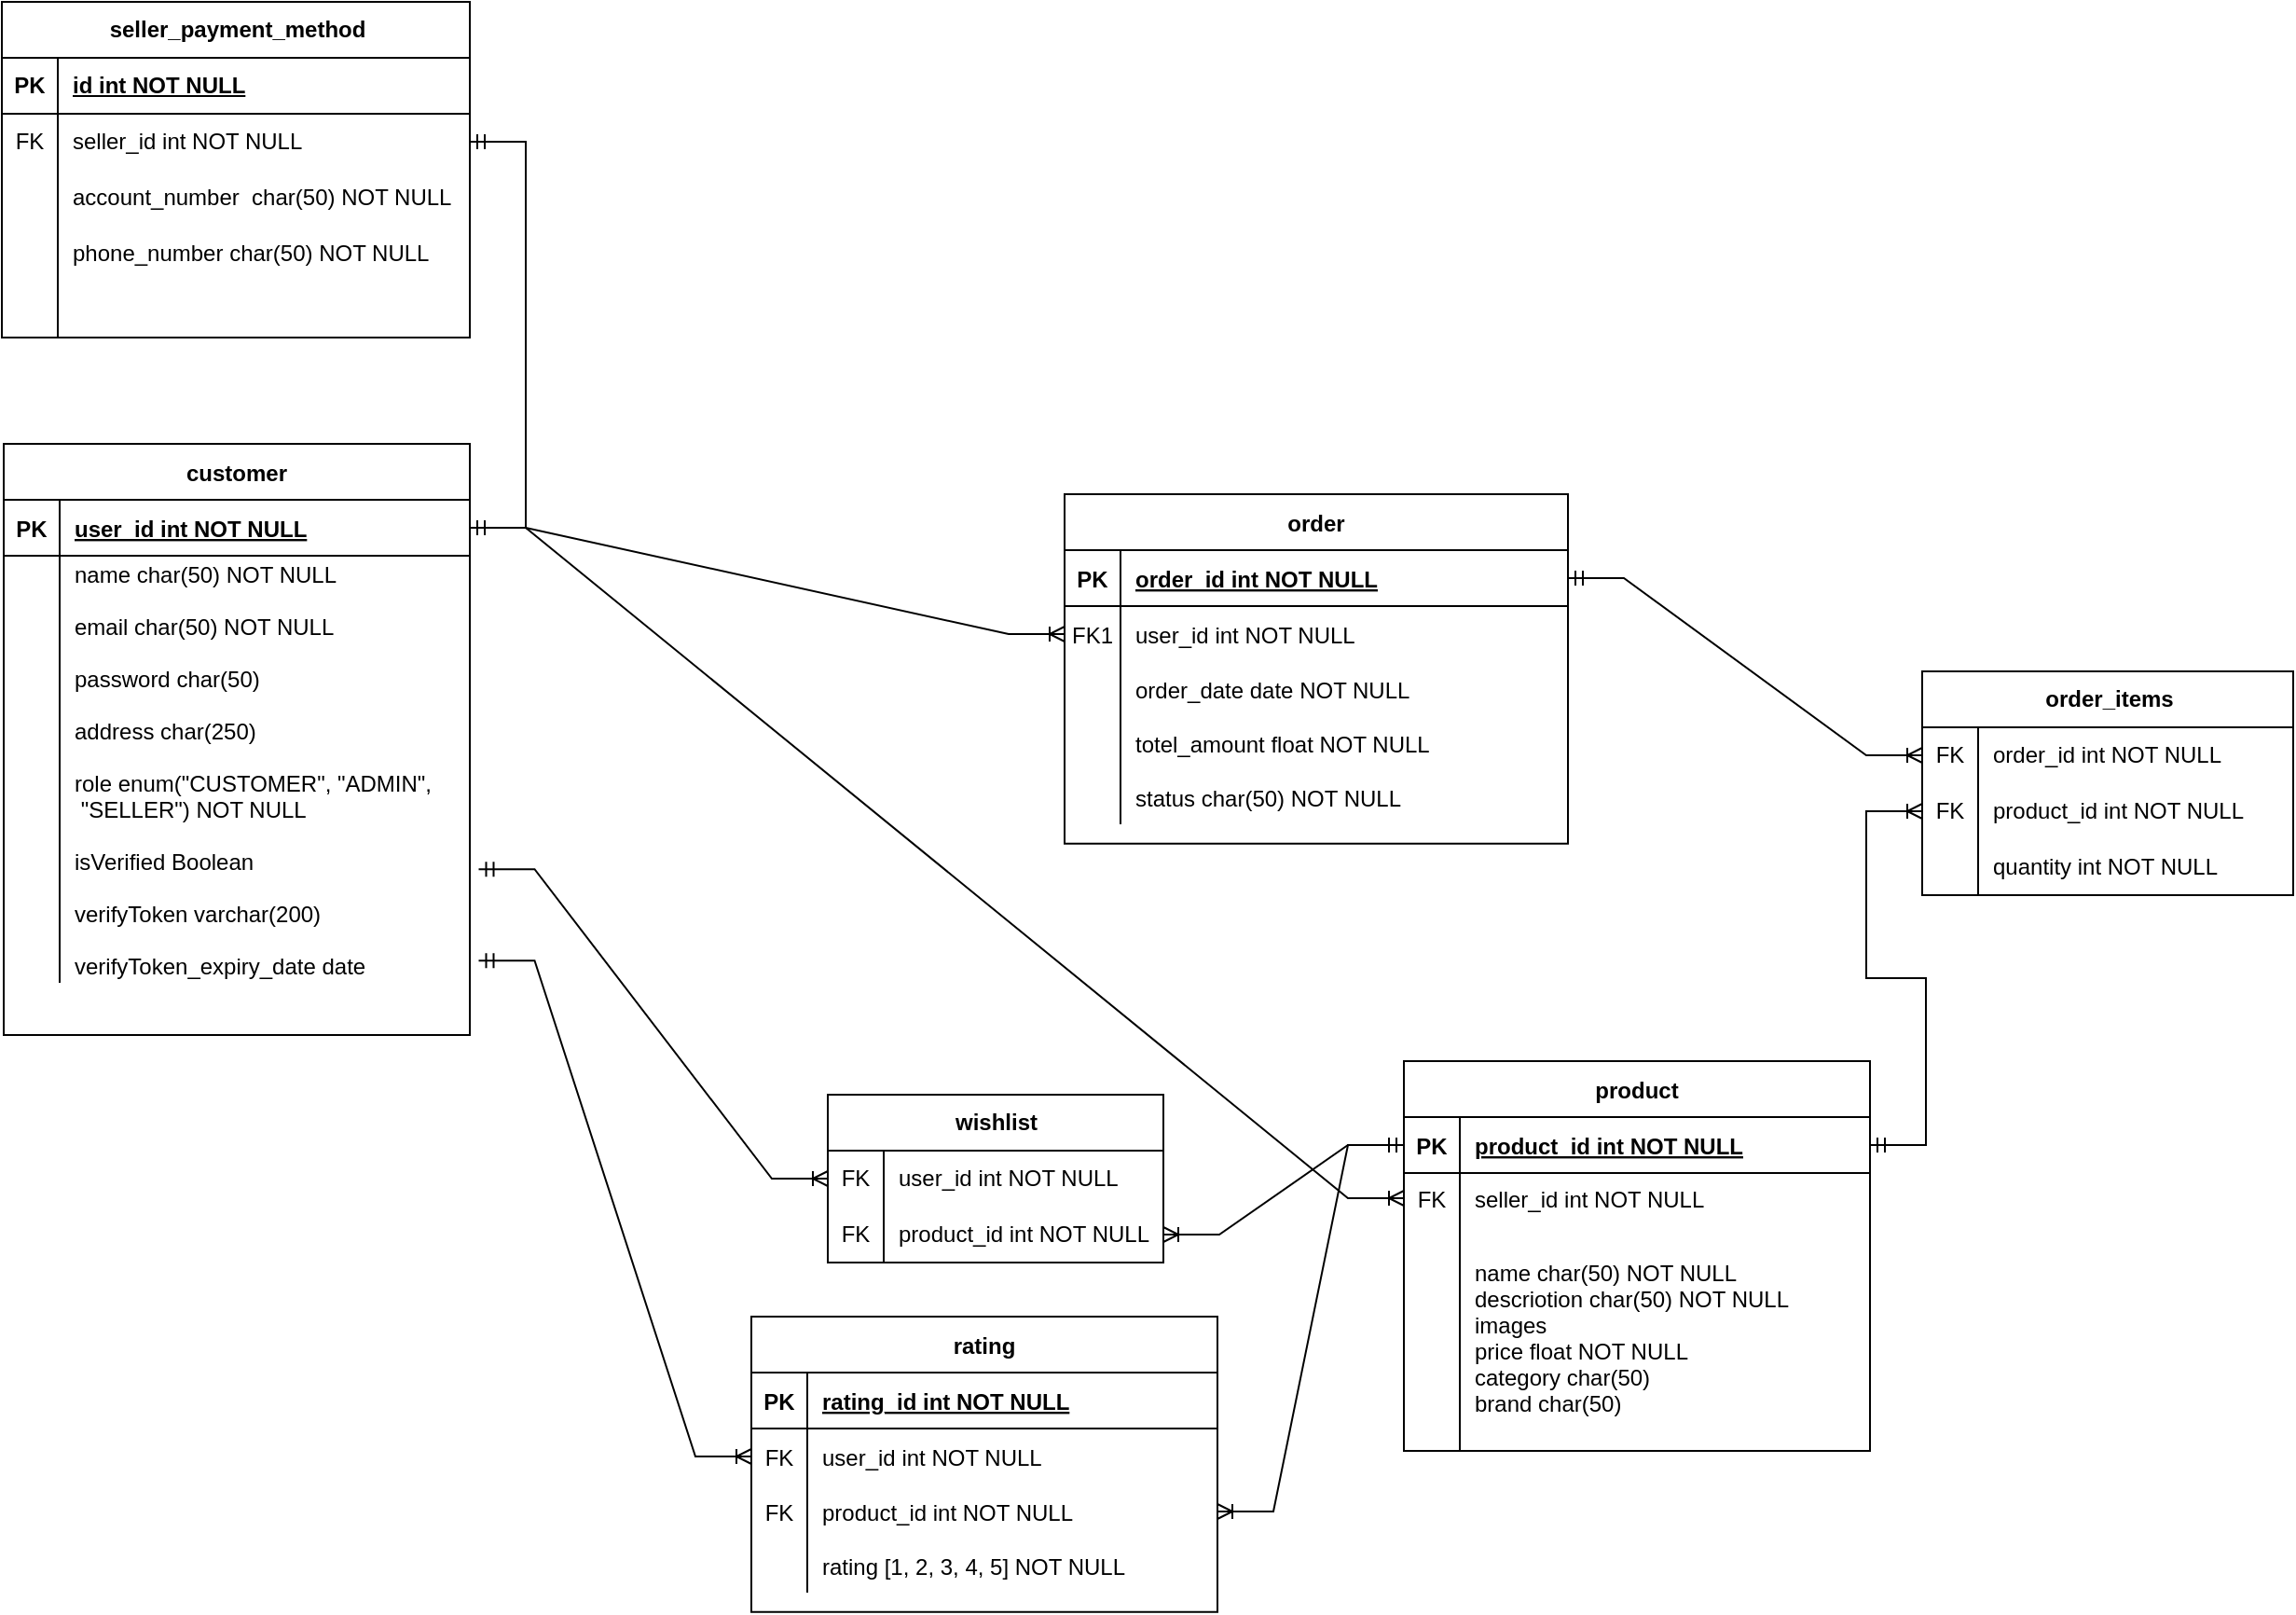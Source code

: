 <mxfile version="24.7.5">
  <diagram id="R2lEEEUBdFMjLlhIrx00" name="Page-1">
    <mxGraphModel dx="1222" dy="1886" grid="0" gridSize="10" guides="1" tooltips="1" connect="1" arrows="1" fold="1" page="1" pageScale="1" pageWidth="850" pageHeight="1100" math="0" shadow="0" extFonts="Permanent Marker^https://fonts.googleapis.com/css?family=Permanent+Marker">
      <root>
        <mxCell id="0" />
        <mxCell id="1" parent="0" />
        <mxCell id="C-vyLk0tnHw3VtMMgP7b-2" value="order" style="shape=table;startSize=30;container=1;collapsible=1;childLayout=tableLayout;fixedRows=1;rowLines=0;fontStyle=1;align=center;resizeLast=1;" parent="1" vertex="1">
          <mxGeometry x="680" y="130" width="270" height="187.33" as="geometry" />
        </mxCell>
        <mxCell id="C-vyLk0tnHw3VtMMgP7b-3" value="" style="shape=partialRectangle;collapsible=0;dropTarget=0;pointerEvents=0;fillColor=none;points=[[0,0.5],[1,0.5]];portConstraint=eastwest;top=0;left=0;right=0;bottom=1;" parent="C-vyLk0tnHw3VtMMgP7b-2" vertex="1">
          <mxGeometry y="30" width="270" height="30" as="geometry" />
        </mxCell>
        <mxCell id="C-vyLk0tnHw3VtMMgP7b-4" value="PK" style="shape=partialRectangle;overflow=hidden;connectable=0;fillColor=none;top=0;left=0;bottom=0;right=0;fontStyle=1;" parent="C-vyLk0tnHw3VtMMgP7b-3" vertex="1">
          <mxGeometry width="30" height="30" as="geometry">
            <mxRectangle width="30" height="30" as="alternateBounds" />
          </mxGeometry>
        </mxCell>
        <mxCell id="C-vyLk0tnHw3VtMMgP7b-5" value="order_id int NOT NULL " style="shape=partialRectangle;overflow=hidden;connectable=0;fillColor=none;top=0;left=0;bottom=0;right=0;align=left;spacingLeft=6;fontStyle=5;" parent="C-vyLk0tnHw3VtMMgP7b-3" vertex="1">
          <mxGeometry x="30" width="240" height="30" as="geometry">
            <mxRectangle width="240" height="30" as="alternateBounds" />
          </mxGeometry>
        </mxCell>
        <mxCell id="C-vyLk0tnHw3VtMMgP7b-6" value="" style="shape=partialRectangle;collapsible=0;dropTarget=0;pointerEvents=0;fillColor=none;points=[[0,0.5],[1,0.5]];portConstraint=eastwest;top=0;left=0;right=0;bottom=0;" parent="C-vyLk0tnHw3VtMMgP7b-2" vertex="1">
          <mxGeometry y="60" width="270" height="30" as="geometry" />
        </mxCell>
        <mxCell id="C-vyLk0tnHw3VtMMgP7b-7" value="FK1" style="shape=partialRectangle;overflow=hidden;connectable=0;fillColor=none;top=0;left=0;bottom=0;right=0;" parent="C-vyLk0tnHw3VtMMgP7b-6" vertex="1">
          <mxGeometry width="30" height="30" as="geometry">
            <mxRectangle width="30" height="30" as="alternateBounds" />
          </mxGeometry>
        </mxCell>
        <mxCell id="C-vyLk0tnHw3VtMMgP7b-8" value="user_id int NOT NULL" style="shape=partialRectangle;overflow=hidden;connectable=0;fillColor=none;top=0;left=0;bottom=0;right=0;align=left;spacingLeft=6;" parent="C-vyLk0tnHw3VtMMgP7b-6" vertex="1">
          <mxGeometry x="30" width="240" height="30" as="geometry">
            <mxRectangle width="240" height="30" as="alternateBounds" />
          </mxGeometry>
        </mxCell>
        <mxCell id="C-vyLk0tnHw3VtMMgP7b-9" value="" style="shape=partialRectangle;collapsible=0;dropTarget=0;pointerEvents=0;fillColor=none;points=[[0,0.5],[1,0.5]];portConstraint=eastwest;top=0;left=0;right=0;bottom=0;" parent="C-vyLk0tnHw3VtMMgP7b-2" vertex="1">
          <mxGeometry y="90" width="270" height="29" as="geometry" />
        </mxCell>
        <mxCell id="C-vyLk0tnHw3VtMMgP7b-10" value="" style="shape=partialRectangle;overflow=hidden;connectable=0;fillColor=none;top=0;left=0;bottom=0;right=0;" parent="C-vyLk0tnHw3VtMMgP7b-9" vertex="1">
          <mxGeometry width="30" height="29" as="geometry">
            <mxRectangle width="30" height="29" as="alternateBounds" />
          </mxGeometry>
        </mxCell>
        <mxCell id="C-vyLk0tnHw3VtMMgP7b-11" value="order_date date NOT NULL" style="shape=partialRectangle;overflow=hidden;connectable=0;fillColor=none;top=0;left=0;bottom=0;right=0;align=left;spacingLeft=6;" parent="C-vyLk0tnHw3VtMMgP7b-9" vertex="1">
          <mxGeometry x="30" width="240" height="29" as="geometry">
            <mxRectangle width="240" height="29" as="alternateBounds" />
          </mxGeometry>
        </mxCell>
        <mxCell id="5_TtilHv6aSdRsSLtLoY-49" value="" style="shape=partialRectangle;collapsible=0;dropTarget=0;pointerEvents=0;fillColor=none;points=[[0,0.5],[1,0.5]];portConstraint=eastwest;top=0;left=0;right=0;bottom=0;" parent="C-vyLk0tnHw3VtMMgP7b-2" vertex="1">
          <mxGeometry y="119" width="270" height="29" as="geometry" />
        </mxCell>
        <mxCell id="5_TtilHv6aSdRsSLtLoY-50" value="" style="shape=partialRectangle;overflow=hidden;connectable=0;fillColor=none;top=0;left=0;bottom=0;right=0;" parent="5_TtilHv6aSdRsSLtLoY-49" vertex="1">
          <mxGeometry width="30" height="29" as="geometry">
            <mxRectangle width="30" height="29" as="alternateBounds" />
          </mxGeometry>
        </mxCell>
        <mxCell id="5_TtilHv6aSdRsSLtLoY-51" value="totel_amount float NOT NULL" style="shape=partialRectangle;overflow=hidden;connectable=0;fillColor=none;top=0;left=0;bottom=0;right=0;align=left;spacingLeft=6;" parent="5_TtilHv6aSdRsSLtLoY-49" vertex="1">
          <mxGeometry x="30" width="240" height="29" as="geometry">
            <mxRectangle width="240" height="29" as="alternateBounds" />
          </mxGeometry>
        </mxCell>
        <mxCell id="5_TtilHv6aSdRsSLtLoY-104" value="" style="shape=partialRectangle;collapsible=0;dropTarget=0;pointerEvents=0;fillColor=none;points=[[0,0.5],[1,0.5]];portConstraint=eastwest;top=0;left=0;right=0;bottom=0;" parent="C-vyLk0tnHw3VtMMgP7b-2" vertex="1">
          <mxGeometry y="148" width="270" height="29" as="geometry" />
        </mxCell>
        <mxCell id="5_TtilHv6aSdRsSLtLoY-105" value="" style="shape=partialRectangle;overflow=hidden;connectable=0;fillColor=none;top=0;left=0;bottom=0;right=0;" parent="5_TtilHv6aSdRsSLtLoY-104" vertex="1">
          <mxGeometry width="30" height="29" as="geometry">
            <mxRectangle width="30" height="29" as="alternateBounds" />
          </mxGeometry>
        </mxCell>
        <mxCell id="5_TtilHv6aSdRsSLtLoY-106" value="status char(50) NOT NULL" style="shape=partialRectangle;overflow=hidden;connectable=0;fillColor=none;top=0;left=0;bottom=0;right=0;align=left;spacingLeft=6;" parent="5_TtilHv6aSdRsSLtLoY-104" vertex="1">
          <mxGeometry x="30" width="240" height="29" as="geometry">
            <mxRectangle width="240" height="29" as="alternateBounds" />
          </mxGeometry>
        </mxCell>
        <mxCell id="C-vyLk0tnHw3VtMMgP7b-23" value="customer" style="shape=table;startSize=30;container=1;collapsible=1;childLayout=tableLayout;fixedRows=1;rowLines=0;fontStyle=1;align=center;resizeLast=1;" parent="1" vertex="1">
          <mxGeometry x="111" y="103" width="250" height="317" as="geometry" />
        </mxCell>
        <mxCell id="C-vyLk0tnHw3VtMMgP7b-24" value="" style="shape=partialRectangle;collapsible=0;dropTarget=0;pointerEvents=0;fillColor=none;points=[[0,0.5],[1,0.5]];portConstraint=eastwest;top=0;left=0;right=0;bottom=1;" parent="C-vyLk0tnHw3VtMMgP7b-23" vertex="1">
          <mxGeometry y="30" width="250" height="30" as="geometry" />
        </mxCell>
        <mxCell id="C-vyLk0tnHw3VtMMgP7b-25" value="PK" style="shape=partialRectangle;overflow=hidden;connectable=0;fillColor=none;top=0;left=0;bottom=0;right=0;fontStyle=1;" parent="C-vyLk0tnHw3VtMMgP7b-24" vertex="1">
          <mxGeometry width="30" height="30" as="geometry">
            <mxRectangle width="30" height="30" as="alternateBounds" />
          </mxGeometry>
        </mxCell>
        <mxCell id="C-vyLk0tnHw3VtMMgP7b-26" value="user_id int NOT NULL" style="shape=partialRectangle;overflow=hidden;connectable=0;fillColor=none;top=0;left=0;bottom=0;right=0;align=left;spacingLeft=6;fontStyle=5;" parent="C-vyLk0tnHw3VtMMgP7b-24" vertex="1">
          <mxGeometry x="30" width="220" height="30" as="geometry">
            <mxRectangle width="220" height="30" as="alternateBounds" />
          </mxGeometry>
        </mxCell>
        <mxCell id="C-vyLk0tnHw3VtMMgP7b-27" value="" style="shape=partialRectangle;collapsible=0;dropTarget=0;pointerEvents=0;fillColor=none;points=[[0,0.5],[1,0.5]];portConstraint=eastwest;top=0;left=0;right=0;bottom=0;" parent="C-vyLk0tnHw3VtMMgP7b-23" vertex="1">
          <mxGeometry y="60" width="250" height="229" as="geometry" />
        </mxCell>
        <mxCell id="C-vyLk0tnHw3VtMMgP7b-28" value="" style="shape=partialRectangle;overflow=hidden;connectable=0;fillColor=none;top=0;left=0;bottom=0;right=0;" parent="C-vyLk0tnHw3VtMMgP7b-27" vertex="1">
          <mxGeometry width="30" height="229" as="geometry">
            <mxRectangle width="30" height="229" as="alternateBounds" />
          </mxGeometry>
        </mxCell>
        <mxCell id="C-vyLk0tnHw3VtMMgP7b-29" value="name char(50) NOT NULL&#xa;&#xa;email char(50) NOT NULL&#xa;&#xa;password char(50) &#xa;&#xa;address char(250)&#xa;&#xa;role enum(&quot;CUSTOMER&quot;, &quot;ADMIN&quot;,&#xa; &quot;SELLER&quot;) NOT NULL&#xa;&#xa;isVerified Boolean&#xa;&#xa;verifyToken varchar(200)&#xa;&#xa;verifyToken_expiry_date date" style="shape=partialRectangle;overflow=hidden;connectable=0;fillColor=none;top=0;left=0;bottom=0;right=0;align=left;spacingLeft=6;" parent="C-vyLk0tnHw3VtMMgP7b-27" vertex="1">
          <mxGeometry x="30" width="220" height="229" as="geometry">
            <mxRectangle width="220" height="229" as="alternateBounds" />
          </mxGeometry>
        </mxCell>
        <mxCell id="5_TtilHv6aSdRsSLtLoY-1" value="product" style="shape=table;startSize=30;container=1;collapsible=1;childLayout=tableLayout;fixedRows=1;rowLines=0;fontStyle=1;align=center;resizeLast=1;" parent="1" vertex="1">
          <mxGeometry x="862" y="434" width="250" height="209.048" as="geometry">
            <mxRectangle x="862" y="434" width="75" height="30" as="alternateBounds" />
          </mxGeometry>
        </mxCell>
        <mxCell id="5_TtilHv6aSdRsSLtLoY-2" value="" style="shape=partialRectangle;collapsible=0;dropTarget=0;pointerEvents=0;fillColor=none;points=[[0,0.5],[1,0.5]];portConstraint=eastwest;top=0;left=0;right=0;bottom=1;" parent="5_TtilHv6aSdRsSLtLoY-1" vertex="1">
          <mxGeometry y="30" width="250" height="30" as="geometry" />
        </mxCell>
        <mxCell id="5_TtilHv6aSdRsSLtLoY-3" value="PK" style="shape=partialRectangle;overflow=hidden;connectable=0;fillColor=none;top=0;left=0;bottom=0;right=0;fontStyle=1;" parent="5_TtilHv6aSdRsSLtLoY-2" vertex="1">
          <mxGeometry width="30" height="30" as="geometry">
            <mxRectangle width="30" height="30" as="alternateBounds" />
          </mxGeometry>
        </mxCell>
        <mxCell id="5_TtilHv6aSdRsSLtLoY-4" value="product_id int NOT NULL " style="shape=partialRectangle;overflow=hidden;connectable=0;fillColor=none;top=0;left=0;bottom=0;right=0;align=left;spacingLeft=6;fontStyle=5;" parent="5_TtilHv6aSdRsSLtLoY-2" vertex="1">
          <mxGeometry x="30" width="220" height="30" as="geometry">
            <mxRectangle width="220" height="30" as="alternateBounds" />
          </mxGeometry>
        </mxCell>
        <mxCell id="5_TtilHv6aSdRsSLtLoY-8" value="" style="shape=partialRectangle;collapsible=0;dropTarget=0;pointerEvents=0;fillColor=none;points=[[0,0.5],[1,0.5]];portConstraint=eastwest;top=0;left=0;right=0;bottom=0;" parent="5_TtilHv6aSdRsSLtLoY-1" vertex="1">
          <mxGeometry y="60" width="250" height="27" as="geometry" />
        </mxCell>
        <mxCell id="5_TtilHv6aSdRsSLtLoY-9" value="FK" style="shape=partialRectangle;overflow=hidden;connectable=0;fillColor=none;top=0;left=0;bottom=0;right=0;" parent="5_TtilHv6aSdRsSLtLoY-8" vertex="1">
          <mxGeometry width="30" height="27" as="geometry">
            <mxRectangle width="30" height="27" as="alternateBounds" />
          </mxGeometry>
        </mxCell>
        <mxCell id="5_TtilHv6aSdRsSLtLoY-10" value="seller_id int NOT NULL" style="shape=partialRectangle;overflow=hidden;connectable=0;fillColor=none;top=0;left=0;bottom=0;right=0;align=left;spacingLeft=6;" parent="5_TtilHv6aSdRsSLtLoY-8" vertex="1">
          <mxGeometry x="30" width="220" height="27" as="geometry">
            <mxRectangle width="220" height="27" as="alternateBounds" />
          </mxGeometry>
        </mxCell>
        <mxCell id="5_TtilHv6aSdRsSLtLoY-46" value="" style="shape=partialRectangle;collapsible=0;dropTarget=0;pointerEvents=0;fillColor=none;points=[[0,0.5],[1,0.5]];portConstraint=eastwest;top=0;left=0;right=0;bottom=0;" parent="5_TtilHv6aSdRsSLtLoY-1" vertex="1">
          <mxGeometry y="87" width="250" height="122" as="geometry" />
        </mxCell>
        <mxCell id="5_TtilHv6aSdRsSLtLoY-47" value="" style="shape=partialRectangle;overflow=hidden;connectable=0;fillColor=none;top=0;left=0;bottom=0;right=0;" parent="5_TtilHv6aSdRsSLtLoY-46" vertex="1">
          <mxGeometry width="30" height="122" as="geometry">
            <mxRectangle width="30" height="122" as="alternateBounds" />
          </mxGeometry>
        </mxCell>
        <mxCell id="5_TtilHv6aSdRsSLtLoY-48" value="name char(50) NOT NULL&#xa;descriotion char(50) NOT NULL&#xa;images &#xa;price float NOT NULL&#xa;category char(50) &#xa;brand char(50)" style="shape=partialRectangle;overflow=hidden;connectable=0;fillColor=none;top=0;left=0;bottom=0;right=0;align=left;spacingLeft=6;" parent="5_TtilHv6aSdRsSLtLoY-46" vertex="1">
          <mxGeometry x="30" width="220" height="122" as="geometry">
            <mxRectangle width="220" height="122" as="alternateBounds" />
          </mxGeometry>
        </mxCell>
        <mxCell id="5_TtilHv6aSdRsSLtLoY-32" value="order_items" style="shape=table;startSize=30;container=1;collapsible=1;childLayout=tableLayout;fixedRows=1;rowLines=0;fontStyle=1;align=center;resizeLast=1;html=1;" parent="1" vertex="1">
          <mxGeometry x="1140" y="225" width="199" height="120" as="geometry" />
        </mxCell>
        <mxCell id="5_TtilHv6aSdRsSLtLoY-36" value="" style="shape=tableRow;horizontal=0;startSize=0;swimlaneHead=0;swimlaneBody=0;fillColor=none;collapsible=0;dropTarget=0;points=[[0,0.5],[1,0.5]];portConstraint=eastwest;top=0;left=0;right=0;bottom=0;" parent="5_TtilHv6aSdRsSLtLoY-32" vertex="1">
          <mxGeometry y="30" width="199" height="30" as="geometry" />
        </mxCell>
        <mxCell id="5_TtilHv6aSdRsSLtLoY-37" value="FK" style="shape=partialRectangle;connectable=0;fillColor=none;top=0;left=0;bottom=0;right=0;editable=1;overflow=hidden;whiteSpace=wrap;html=1;" parent="5_TtilHv6aSdRsSLtLoY-36" vertex="1">
          <mxGeometry width="30" height="30" as="geometry">
            <mxRectangle width="30" height="30" as="alternateBounds" />
          </mxGeometry>
        </mxCell>
        <mxCell id="5_TtilHv6aSdRsSLtLoY-38" value="order_id int NOT NULL" style="shape=partialRectangle;connectable=0;fillColor=none;top=0;left=0;bottom=0;right=0;align=left;spacingLeft=6;overflow=hidden;whiteSpace=wrap;html=1;" parent="5_TtilHv6aSdRsSLtLoY-36" vertex="1">
          <mxGeometry x="30" width="169" height="30" as="geometry">
            <mxRectangle width="169" height="30" as="alternateBounds" />
          </mxGeometry>
        </mxCell>
        <mxCell id="5_TtilHv6aSdRsSLtLoY-39" value="" style="shape=tableRow;horizontal=0;startSize=0;swimlaneHead=0;swimlaneBody=0;fillColor=none;collapsible=0;dropTarget=0;points=[[0,0.5],[1,0.5]];portConstraint=eastwest;top=0;left=0;right=0;bottom=0;" parent="5_TtilHv6aSdRsSLtLoY-32" vertex="1">
          <mxGeometry y="60" width="199" height="30" as="geometry" />
        </mxCell>
        <mxCell id="5_TtilHv6aSdRsSLtLoY-40" value="FK" style="shape=partialRectangle;connectable=0;fillColor=none;top=0;left=0;bottom=0;right=0;editable=1;overflow=hidden;whiteSpace=wrap;html=1;" parent="5_TtilHv6aSdRsSLtLoY-39" vertex="1">
          <mxGeometry width="30" height="30" as="geometry">
            <mxRectangle width="30" height="30" as="alternateBounds" />
          </mxGeometry>
        </mxCell>
        <mxCell id="5_TtilHv6aSdRsSLtLoY-41" value="product_id int NOT NULL" style="shape=partialRectangle;connectable=0;fillColor=none;top=0;left=0;bottom=0;right=0;align=left;spacingLeft=6;overflow=hidden;whiteSpace=wrap;html=1;" parent="5_TtilHv6aSdRsSLtLoY-39" vertex="1">
          <mxGeometry x="30" width="169" height="30" as="geometry">
            <mxRectangle width="169" height="30" as="alternateBounds" />
          </mxGeometry>
        </mxCell>
        <mxCell id="5_TtilHv6aSdRsSLtLoY-42" value="" style="shape=tableRow;horizontal=0;startSize=0;swimlaneHead=0;swimlaneBody=0;fillColor=none;collapsible=0;dropTarget=0;points=[[0,0.5],[1,0.5]];portConstraint=eastwest;top=0;left=0;right=0;bottom=0;" parent="5_TtilHv6aSdRsSLtLoY-32" vertex="1">
          <mxGeometry y="90" width="199" height="30" as="geometry" />
        </mxCell>
        <mxCell id="5_TtilHv6aSdRsSLtLoY-43" value="" style="shape=partialRectangle;connectable=0;fillColor=none;top=0;left=0;bottom=0;right=0;editable=1;overflow=hidden;whiteSpace=wrap;html=1;" parent="5_TtilHv6aSdRsSLtLoY-42" vertex="1">
          <mxGeometry width="30" height="30" as="geometry">
            <mxRectangle width="30" height="30" as="alternateBounds" />
          </mxGeometry>
        </mxCell>
        <mxCell id="5_TtilHv6aSdRsSLtLoY-44" value="quantity int NOT NULL" style="shape=partialRectangle;connectable=0;fillColor=none;top=0;left=0;bottom=0;right=0;align=left;spacingLeft=6;overflow=hidden;whiteSpace=wrap;html=1;" parent="5_TtilHv6aSdRsSLtLoY-42" vertex="1">
          <mxGeometry x="30" width="169" height="30" as="geometry">
            <mxRectangle width="169" height="30" as="alternateBounds" />
          </mxGeometry>
        </mxCell>
        <mxCell id="5_TtilHv6aSdRsSLtLoY-55" value="" style="edgeStyle=entityRelationEdgeStyle;fontSize=12;html=1;endArrow=ERoneToMany;startArrow=ERmandOne;rounded=0;entryX=0;entryY=0.5;entryDx=0;entryDy=0;exitX=1;exitY=0.5;exitDx=0;exitDy=0;" parent="1" source="5_TtilHv6aSdRsSLtLoY-2" target="5_TtilHv6aSdRsSLtLoY-39" edge="1">
          <mxGeometry width="100" height="100" relative="1" as="geometry">
            <mxPoint x="804" y="475" as="sourcePoint" />
            <mxPoint x="904" y="375" as="targetPoint" />
          </mxGeometry>
        </mxCell>
        <mxCell id="5_TtilHv6aSdRsSLtLoY-56" value="" style="edgeStyle=entityRelationEdgeStyle;fontSize=12;html=1;endArrow=ERoneToMany;startArrow=ERmandOne;rounded=0;entryX=0;entryY=0.5;entryDx=0;entryDy=0;" parent="1" source="C-vyLk0tnHw3VtMMgP7b-3" target="5_TtilHv6aSdRsSLtLoY-36" edge="1">
          <mxGeometry width="100" height="100" relative="1" as="geometry">
            <mxPoint x="804" y="475" as="sourcePoint" />
            <mxPoint x="904" y="375" as="targetPoint" />
          </mxGeometry>
        </mxCell>
        <mxCell id="5_TtilHv6aSdRsSLtLoY-57" value="wishlist" style="shape=table;startSize=30;container=1;collapsible=1;childLayout=tableLayout;fixedRows=1;rowLines=0;fontStyle=1;align=center;resizeLast=1;html=1;" parent="1" vertex="1">
          <mxGeometry x="553" y="452" width="180" height="90" as="geometry" />
        </mxCell>
        <mxCell id="5_TtilHv6aSdRsSLtLoY-61" value="" style="shape=tableRow;horizontal=0;startSize=0;swimlaneHead=0;swimlaneBody=0;fillColor=none;collapsible=0;dropTarget=0;points=[[0,0.5],[1,0.5]];portConstraint=eastwest;top=0;left=0;right=0;bottom=0;" parent="5_TtilHv6aSdRsSLtLoY-57" vertex="1">
          <mxGeometry y="30" width="180" height="30" as="geometry" />
        </mxCell>
        <mxCell id="5_TtilHv6aSdRsSLtLoY-62" value="FK" style="shape=partialRectangle;connectable=0;fillColor=none;top=0;left=0;bottom=0;right=0;editable=1;overflow=hidden;whiteSpace=wrap;html=1;" parent="5_TtilHv6aSdRsSLtLoY-61" vertex="1">
          <mxGeometry width="30" height="30" as="geometry">
            <mxRectangle width="30" height="30" as="alternateBounds" />
          </mxGeometry>
        </mxCell>
        <mxCell id="5_TtilHv6aSdRsSLtLoY-63" value="user_id int NOT NULL" style="shape=partialRectangle;connectable=0;fillColor=none;top=0;left=0;bottom=0;right=0;align=left;spacingLeft=6;overflow=hidden;whiteSpace=wrap;html=1;" parent="5_TtilHv6aSdRsSLtLoY-61" vertex="1">
          <mxGeometry x="30" width="150" height="30" as="geometry">
            <mxRectangle width="150" height="30" as="alternateBounds" />
          </mxGeometry>
        </mxCell>
        <mxCell id="5_TtilHv6aSdRsSLtLoY-64" value="" style="shape=tableRow;horizontal=0;startSize=0;swimlaneHead=0;swimlaneBody=0;fillColor=none;collapsible=0;dropTarget=0;points=[[0,0.5],[1,0.5]];portConstraint=eastwest;top=0;left=0;right=0;bottom=0;" parent="5_TtilHv6aSdRsSLtLoY-57" vertex="1">
          <mxGeometry y="60" width="180" height="30" as="geometry" />
        </mxCell>
        <mxCell id="5_TtilHv6aSdRsSLtLoY-65" value="FK" style="shape=partialRectangle;connectable=0;fillColor=none;top=0;left=0;bottom=0;right=0;editable=1;overflow=hidden;whiteSpace=wrap;html=1;" parent="5_TtilHv6aSdRsSLtLoY-64" vertex="1">
          <mxGeometry width="30" height="30" as="geometry">
            <mxRectangle width="30" height="30" as="alternateBounds" />
          </mxGeometry>
        </mxCell>
        <mxCell id="5_TtilHv6aSdRsSLtLoY-66" value="product_id int NOT NULL" style="shape=partialRectangle;connectable=0;fillColor=none;top=0;left=0;bottom=0;right=0;align=left;spacingLeft=6;overflow=hidden;whiteSpace=wrap;html=1;" parent="5_TtilHv6aSdRsSLtLoY-64" vertex="1">
          <mxGeometry x="30" width="150" height="30" as="geometry">
            <mxRectangle width="150" height="30" as="alternateBounds" />
          </mxGeometry>
        </mxCell>
        <mxCell id="5_TtilHv6aSdRsSLtLoY-70" value="" style="edgeStyle=entityRelationEdgeStyle;fontSize=12;html=1;endArrow=ERoneToMany;startArrow=ERmandOne;rounded=0;exitX=0;exitY=0.5;exitDx=0;exitDy=0;entryX=1;entryY=0.5;entryDx=0;entryDy=0;" parent="1" source="5_TtilHv6aSdRsSLtLoY-2" target="5_TtilHv6aSdRsSLtLoY-64" edge="1">
          <mxGeometry width="100" height="100" relative="1" as="geometry">
            <mxPoint x="311" y="896" as="sourcePoint" />
            <mxPoint x="841" y="558" as="targetPoint" />
            <Array as="points">
              <mxPoint y="1091" />
            </Array>
          </mxGeometry>
        </mxCell>
        <mxCell id="5_TtilHv6aSdRsSLtLoY-72" value="" style="edgeStyle=entityRelationEdgeStyle;fontSize=12;html=1;endArrow=ERoneToMany;startArrow=ERmandOne;rounded=0;entryX=0;entryY=0.5;entryDx=0;entryDy=0;exitX=1;exitY=0.5;exitDx=0;exitDy=0;" parent="1" source="C-vyLk0tnHw3VtMMgP7b-24" target="C-vyLk0tnHw3VtMMgP7b-6" edge="1">
          <mxGeometry width="100" height="100" relative="1" as="geometry">
            <mxPoint x="448" y="166" as="sourcePoint" />
            <mxPoint x="560" y="302" as="targetPoint" />
            <Array as="points">
              <mxPoint x="98" y="766" />
            </Array>
          </mxGeometry>
        </mxCell>
        <mxCell id="5_TtilHv6aSdRsSLtLoY-75" value="" style="edgeStyle=entityRelationEdgeStyle;fontSize=12;html=1;endArrow=ERoneToMany;startArrow=ERmandOne;rounded=0;exitX=1.019;exitY=0.734;exitDx=0;exitDy=0;entryX=0;entryY=0.5;entryDx=0;entryDy=0;exitPerimeter=0;" parent="1" source="C-vyLk0tnHw3VtMMgP7b-27" target="5_TtilHv6aSdRsSLtLoY-61" edge="1">
          <mxGeometry width="100" height="100" relative="1" as="geometry">
            <mxPoint x="13" y="199" as="sourcePoint" />
            <mxPoint x="40" y="813" as="targetPoint" />
            <Array as="points">
              <mxPoint x="-67" y="396" />
              <mxPoint x="-13" y="355" />
              <mxPoint x="-20" y="354" />
              <mxPoint x="-20" y="350" />
              <mxPoint x="-57" y="402" />
              <mxPoint x="-72" y="356" />
              <mxPoint x="-260" y="500" />
              <mxPoint x="-279" y="502" />
            </Array>
          </mxGeometry>
        </mxCell>
        <mxCell id="5_TtilHv6aSdRsSLtLoY-88" value="rating" style="shape=table;startSize=30;container=1;collapsible=1;childLayout=tableLayout;fixedRows=1;rowLines=0;fontStyle=1;align=center;resizeLast=1;" parent="1" vertex="1">
          <mxGeometry x="512" y="571" width="250" height="158.333" as="geometry" />
        </mxCell>
        <mxCell id="5_TtilHv6aSdRsSLtLoY-89" value="" style="shape=partialRectangle;collapsible=0;dropTarget=0;pointerEvents=0;fillColor=none;points=[[0,0.5],[1,0.5]];portConstraint=eastwest;top=0;left=0;right=0;bottom=1;" parent="5_TtilHv6aSdRsSLtLoY-88" vertex="1">
          <mxGeometry y="30" width="250" height="30" as="geometry" />
        </mxCell>
        <mxCell id="5_TtilHv6aSdRsSLtLoY-90" value="PK" style="shape=partialRectangle;overflow=hidden;connectable=0;fillColor=none;top=0;left=0;bottom=0;right=0;fontStyle=1;" parent="5_TtilHv6aSdRsSLtLoY-89" vertex="1">
          <mxGeometry width="30" height="30" as="geometry">
            <mxRectangle width="30" height="30" as="alternateBounds" />
          </mxGeometry>
        </mxCell>
        <mxCell id="5_TtilHv6aSdRsSLtLoY-91" value="rating_id int NOT NULL " style="shape=partialRectangle;overflow=hidden;connectable=0;fillColor=none;top=0;left=0;bottom=0;right=0;align=left;spacingLeft=6;fontStyle=5;" parent="5_TtilHv6aSdRsSLtLoY-89" vertex="1">
          <mxGeometry x="30" width="220" height="30" as="geometry">
            <mxRectangle width="220" height="30" as="alternateBounds" />
          </mxGeometry>
        </mxCell>
        <mxCell id="5_TtilHv6aSdRsSLtLoY-92" value="" style="shape=partialRectangle;collapsible=0;dropTarget=0;pointerEvents=0;fillColor=none;points=[[0,0.5],[1,0.5]];portConstraint=eastwest;top=0;left=0;right=0;bottom=0;" parent="5_TtilHv6aSdRsSLtLoY-88" vertex="1">
          <mxGeometry y="60" width="250" height="30" as="geometry" />
        </mxCell>
        <mxCell id="5_TtilHv6aSdRsSLtLoY-93" value="FK" style="shape=partialRectangle;overflow=hidden;connectable=0;fillColor=none;top=0;left=0;bottom=0;right=0;" parent="5_TtilHv6aSdRsSLtLoY-92" vertex="1">
          <mxGeometry width="30" height="30" as="geometry">
            <mxRectangle width="30" height="30" as="alternateBounds" />
          </mxGeometry>
        </mxCell>
        <mxCell id="5_TtilHv6aSdRsSLtLoY-94" value="user_id int NOT NULL" style="shape=partialRectangle;overflow=hidden;connectable=0;fillColor=none;top=0;left=0;bottom=0;right=0;align=left;spacingLeft=6;" parent="5_TtilHv6aSdRsSLtLoY-92" vertex="1">
          <mxGeometry x="30" width="220" height="30" as="geometry">
            <mxRectangle width="220" height="30" as="alternateBounds" />
          </mxGeometry>
        </mxCell>
        <mxCell id="5_TtilHv6aSdRsSLtLoY-95" value="" style="shape=partialRectangle;collapsible=0;dropTarget=0;pointerEvents=0;fillColor=none;points=[[0,0.5],[1,0.5]];portConstraint=eastwest;top=0;left=0;right=0;bottom=0;" parent="5_TtilHv6aSdRsSLtLoY-88" vertex="1">
          <mxGeometry y="90" width="250" height="29" as="geometry" />
        </mxCell>
        <mxCell id="5_TtilHv6aSdRsSLtLoY-96" value="FK" style="shape=partialRectangle;overflow=hidden;connectable=0;fillColor=none;top=0;left=0;bottom=0;right=0;" parent="5_TtilHv6aSdRsSLtLoY-95" vertex="1">
          <mxGeometry width="30" height="29" as="geometry">
            <mxRectangle width="30" height="29" as="alternateBounds" />
          </mxGeometry>
        </mxCell>
        <mxCell id="5_TtilHv6aSdRsSLtLoY-97" value="product_id int NOT NULL" style="shape=partialRectangle;overflow=hidden;connectable=0;fillColor=none;top=0;left=0;bottom=0;right=0;align=left;spacingLeft=6;" parent="5_TtilHv6aSdRsSLtLoY-95" vertex="1">
          <mxGeometry x="30" width="220" height="29" as="geometry">
            <mxRectangle width="220" height="29" as="alternateBounds" />
          </mxGeometry>
        </mxCell>
        <mxCell id="5_TtilHv6aSdRsSLtLoY-98" value="" style="shape=partialRectangle;collapsible=0;dropTarget=0;pointerEvents=0;fillColor=none;points=[[0,0.5],[1,0.5]];portConstraint=eastwest;top=0;left=0;right=0;bottom=0;" parent="5_TtilHv6aSdRsSLtLoY-88" vertex="1">
          <mxGeometry y="119" width="250" height="29" as="geometry" />
        </mxCell>
        <mxCell id="5_TtilHv6aSdRsSLtLoY-99" value="" style="shape=partialRectangle;overflow=hidden;connectable=0;fillColor=none;top=0;left=0;bottom=0;right=0;" parent="5_TtilHv6aSdRsSLtLoY-98" vertex="1">
          <mxGeometry width="30" height="29" as="geometry">
            <mxRectangle width="30" height="29" as="alternateBounds" />
          </mxGeometry>
        </mxCell>
        <mxCell id="5_TtilHv6aSdRsSLtLoY-100" value="rating [1, 2, 3, 4, 5] NOT NULL" style="shape=partialRectangle;overflow=hidden;connectable=0;fillColor=none;top=0;left=0;bottom=0;right=0;align=left;spacingLeft=6;" parent="5_TtilHv6aSdRsSLtLoY-98" vertex="1">
          <mxGeometry x="30" width="220" height="29" as="geometry">
            <mxRectangle width="220" height="29" as="alternateBounds" />
          </mxGeometry>
        </mxCell>
        <mxCell id="5_TtilHv6aSdRsSLtLoY-101" value="" style="edgeStyle=entityRelationEdgeStyle;fontSize=12;html=1;endArrow=ERoneToMany;startArrow=ERmandOne;rounded=0;entryX=0;entryY=0.5;entryDx=0;entryDy=0;exitX=1.019;exitY=0.948;exitDx=0;exitDy=0;exitPerimeter=0;" parent="1" source="C-vyLk0tnHw3VtMMgP7b-27" target="5_TtilHv6aSdRsSLtLoY-92" edge="1">
          <mxGeometry width="100" height="100" relative="1" as="geometry">
            <mxPoint x="370" y="175" as="sourcePoint" />
            <mxPoint x="429" y="465" as="targetPoint" />
            <Array as="points">
              <mxPoint x="-57" y="406" />
              <mxPoint x="-3" y="365" />
              <mxPoint x="-10" y="364" />
              <mxPoint x="-10" y="360" />
              <mxPoint x="-47" y="412" />
              <mxPoint x="-62" y="366" />
              <mxPoint x="-250" y="510" />
              <mxPoint x="-269" y="512" />
            </Array>
          </mxGeometry>
        </mxCell>
        <mxCell id="5_TtilHv6aSdRsSLtLoY-102" value="" style="edgeStyle=entityRelationEdgeStyle;fontSize=12;html=1;endArrow=ERoneToMany;startArrow=ERmandOne;rounded=0;exitX=0;exitY=0.5;exitDx=0;exitDy=0;entryX=1;entryY=0.5;entryDx=0;entryDy=0;" parent="1" source="5_TtilHv6aSdRsSLtLoY-2" target="5_TtilHv6aSdRsSLtLoY-95" edge="1">
          <mxGeometry width="100" height="100" relative="1" as="geometry">
            <mxPoint x="722" y="356" as="sourcePoint" />
            <mxPoint x="744" y="481" as="targetPoint" />
            <Array as="points">
              <mxPoint x="123" y="962" />
            </Array>
          </mxGeometry>
        </mxCell>
        <mxCell id="5_TtilHv6aSdRsSLtLoY-103" value="" style="edgeStyle=entityRelationEdgeStyle;fontSize=12;html=1;endArrow=ERoneToMany;startArrow=ERmandOne;rounded=0;exitX=1;exitY=0.5;exitDx=0;exitDy=0;entryX=0;entryY=0.5;entryDx=0;entryDy=0;" parent="1" source="C-vyLk0tnHw3VtMMgP7b-24" target="5_TtilHv6aSdRsSLtLoY-8" edge="1">
          <mxGeometry width="100" height="100" relative="1" as="geometry">
            <mxPoint x="480" y="230" as="sourcePoint" />
            <mxPoint x="680" y="604" as="targetPoint" />
            <Array as="points">
              <mxPoint x="48" y="316" />
              <mxPoint x="102" y="275" />
              <mxPoint x="95" y="274" />
              <mxPoint x="95" y="270" />
              <mxPoint x="58" y="322" />
              <mxPoint x="43" y="276" />
              <mxPoint x="-145" y="420" />
              <mxPoint x="-164" y="422" />
            </Array>
          </mxGeometry>
        </mxCell>
        <mxCell id="5_TtilHv6aSdRsSLtLoY-107" value="seller_payment_method" style="shape=table;startSize=30;container=1;collapsible=1;childLayout=tableLayout;fixedRows=1;rowLines=0;fontStyle=1;align=center;resizeLast=1;html=1;" parent="1" vertex="1">
          <mxGeometry x="110" y="-134" width="251" height="180" as="geometry" />
        </mxCell>
        <mxCell id="5_TtilHv6aSdRsSLtLoY-108" value="" style="shape=tableRow;horizontal=0;startSize=0;swimlaneHead=0;swimlaneBody=0;fillColor=none;collapsible=0;dropTarget=0;points=[[0,0.5],[1,0.5]];portConstraint=eastwest;top=0;left=0;right=0;bottom=1;" parent="5_TtilHv6aSdRsSLtLoY-107" vertex="1">
          <mxGeometry y="30" width="251" height="30" as="geometry" />
        </mxCell>
        <mxCell id="5_TtilHv6aSdRsSLtLoY-109" value="PK" style="shape=partialRectangle;connectable=0;fillColor=none;top=0;left=0;bottom=0;right=0;fontStyle=1;overflow=hidden;whiteSpace=wrap;html=1;" parent="5_TtilHv6aSdRsSLtLoY-108" vertex="1">
          <mxGeometry width="30" height="30" as="geometry">
            <mxRectangle width="30" height="30" as="alternateBounds" />
          </mxGeometry>
        </mxCell>
        <mxCell id="5_TtilHv6aSdRsSLtLoY-110" value="id int NOT NULL" style="shape=partialRectangle;connectable=0;fillColor=none;top=0;left=0;bottom=0;right=0;align=left;spacingLeft=6;fontStyle=5;overflow=hidden;whiteSpace=wrap;html=1;" parent="5_TtilHv6aSdRsSLtLoY-108" vertex="1">
          <mxGeometry x="30" width="221" height="30" as="geometry">
            <mxRectangle width="221" height="30" as="alternateBounds" />
          </mxGeometry>
        </mxCell>
        <mxCell id="5_TtilHv6aSdRsSLtLoY-111" value="" style="shape=tableRow;horizontal=0;startSize=0;swimlaneHead=0;swimlaneBody=0;fillColor=none;collapsible=0;dropTarget=0;points=[[0,0.5],[1,0.5]];portConstraint=eastwest;top=0;left=0;right=0;bottom=0;" parent="5_TtilHv6aSdRsSLtLoY-107" vertex="1">
          <mxGeometry y="60" width="251" height="30" as="geometry" />
        </mxCell>
        <mxCell id="5_TtilHv6aSdRsSLtLoY-112" value="FK" style="shape=partialRectangle;connectable=0;fillColor=none;top=0;left=0;bottom=0;right=0;editable=1;overflow=hidden;whiteSpace=wrap;html=1;" parent="5_TtilHv6aSdRsSLtLoY-111" vertex="1">
          <mxGeometry width="30" height="30" as="geometry">
            <mxRectangle width="30" height="30" as="alternateBounds" />
          </mxGeometry>
        </mxCell>
        <mxCell id="5_TtilHv6aSdRsSLtLoY-113" value="seller_id int NOT NULL" style="shape=partialRectangle;connectable=0;fillColor=none;top=0;left=0;bottom=0;right=0;align=left;spacingLeft=6;overflow=hidden;whiteSpace=wrap;html=1;" parent="5_TtilHv6aSdRsSLtLoY-111" vertex="1">
          <mxGeometry x="30" width="221" height="30" as="geometry">
            <mxRectangle width="221" height="30" as="alternateBounds" />
          </mxGeometry>
        </mxCell>
        <mxCell id="5_TtilHv6aSdRsSLtLoY-114" value="" style="shape=tableRow;horizontal=0;startSize=0;swimlaneHead=0;swimlaneBody=0;fillColor=none;collapsible=0;dropTarget=0;points=[[0,0.5],[1,0.5]];portConstraint=eastwest;top=0;left=0;right=0;bottom=0;" parent="5_TtilHv6aSdRsSLtLoY-107" vertex="1">
          <mxGeometry y="90" width="251" height="30" as="geometry" />
        </mxCell>
        <mxCell id="5_TtilHv6aSdRsSLtLoY-115" value="" style="shape=partialRectangle;connectable=0;fillColor=none;top=0;left=0;bottom=0;right=0;editable=1;overflow=hidden;whiteSpace=wrap;html=1;" parent="5_TtilHv6aSdRsSLtLoY-114" vertex="1">
          <mxGeometry width="30" height="30" as="geometry">
            <mxRectangle width="30" height="30" as="alternateBounds" />
          </mxGeometry>
        </mxCell>
        <mxCell id="5_TtilHv6aSdRsSLtLoY-116" value="account_number&amp;nbsp; char(50) NOT NULL" style="shape=partialRectangle;connectable=0;fillColor=none;top=0;left=0;bottom=0;right=0;align=left;spacingLeft=6;overflow=hidden;whiteSpace=wrap;html=1;" parent="5_TtilHv6aSdRsSLtLoY-114" vertex="1">
          <mxGeometry x="30" width="221" height="30" as="geometry">
            <mxRectangle width="221" height="30" as="alternateBounds" />
          </mxGeometry>
        </mxCell>
        <mxCell id="5_TtilHv6aSdRsSLtLoY-117" value="" style="shape=tableRow;horizontal=0;startSize=0;swimlaneHead=0;swimlaneBody=0;fillColor=none;collapsible=0;dropTarget=0;points=[[0,0.5],[1,0.5]];portConstraint=eastwest;top=0;left=0;right=0;bottom=0;" parent="5_TtilHv6aSdRsSLtLoY-107" vertex="1">
          <mxGeometry y="120" width="251" height="30" as="geometry" />
        </mxCell>
        <mxCell id="5_TtilHv6aSdRsSLtLoY-118" value="" style="shape=partialRectangle;connectable=0;fillColor=none;top=0;left=0;bottom=0;right=0;editable=1;overflow=hidden;whiteSpace=wrap;html=1;" parent="5_TtilHv6aSdRsSLtLoY-117" vertex="1">
          <mxGeometry width="30" height="30" as="geometry">
            <mxRectangle width="30" height="30" as="alternateBounds" />
          </mxGeometry>
        </mxCell>
        <mxCell id="5_TtilHv6aSdRsSLtLoY-119" value="phone_number char(50) NOT NULL" style="shape=partialRectangle;connectable=0;fillColor=none;top=0;left=0;bottom=0;right=0;align=left;spacingLeft=6;overflow=hidden;whiteSpace=wrap;html=1;" parent="5_TtilHv6aSdRsSLtLoY-117" vertex="1">
          <mxGeometry x="30" width="221" height="30" as="geometry">
            <mxRectangle width="221" height="30" as="alternateBounds" />
          </mxGeometry>
        </mxCell>
        <mxCell id="5_TtilHv6aSdRsSLtLoY-120" value="" style="shape=tableRow;horizontal=0;startSize=0;swimlaneHead=0;swimlaneBody=0;fillColor=none;collapsible=0;dropTarget=0;points=[[0,0.5],[1,0.5]];portConstraint=eastwest;top=0;left=0;right=0;bottom=0;" parent="5_TtilHv6aSdRsSLtLoY-107" vertex="1">
          <mxGeometry y="150" width="251" height="30" as="geometry" />
        </mxCell>
        <mxCell id="5_TtilHv6aSdRsSLtLoY-121" value="" style="shape=partialRectangle;connectable=0;fillColor=none;top=0;left=0;bottom=0;right=0;editable=1;overflow=hidden;whiteSpace=wrap;html=1;" parent="5_TtilHv6aSdRsSLtLoY-120" vertex="1">
          <mxGeometry width="30" height="30" as="geometry">
            <mxRectangle width="30" height="30" as="alternateBounds" />
          </mxGeometry>
        </mxCell>
        <mxCell id="5_TtilHv6aSdRsSLtLoY-122" value="" style="shape=partialRectangle;connectable=0;fillColor=none;top=0;left=0;bottom=0;right=0;align=left;spacingLeft=6;overflow=hidden;whiteSpace=wrap;html=1;" parent="5_TtilHv6aSdRsSLtLoY-120" vertex="1">
          <mxGeometry x="30" width="221" height="30" as="geometry">
            <mxRectangle width="221" height="30" as="alternateBounds" />
          </mxGeometry>
        </mxCell>
        <mxCell id="5_TtilHv6aSdRsSLtLoY-125" value="" style="edgeStyle=entityRelationEdgeStyle;fontSize=12;html=1;endArrow=ERmandOne;startArrow=ERmandOne;rounded=0;exitX=1;exitY=0.5;exitDx=0;exitDy=0;" parent="1" source="C-vyLk0tnHw3VtMMgP7b-24" target="5_TtilHv6aSdRsSLtLoY-111" edge="1">
          <mxGeometry width="100" height="100" relative="1" as="geometry">
            <mxPoint x="274" y="294" as="sourcePoint" />
            <mxPoint x="374" y="194" as="targetPoint" />
          </mxGeometry>
        </mxCell>
      </root>
    </mxGraphModel>
  </diagram>
</mxfile>
